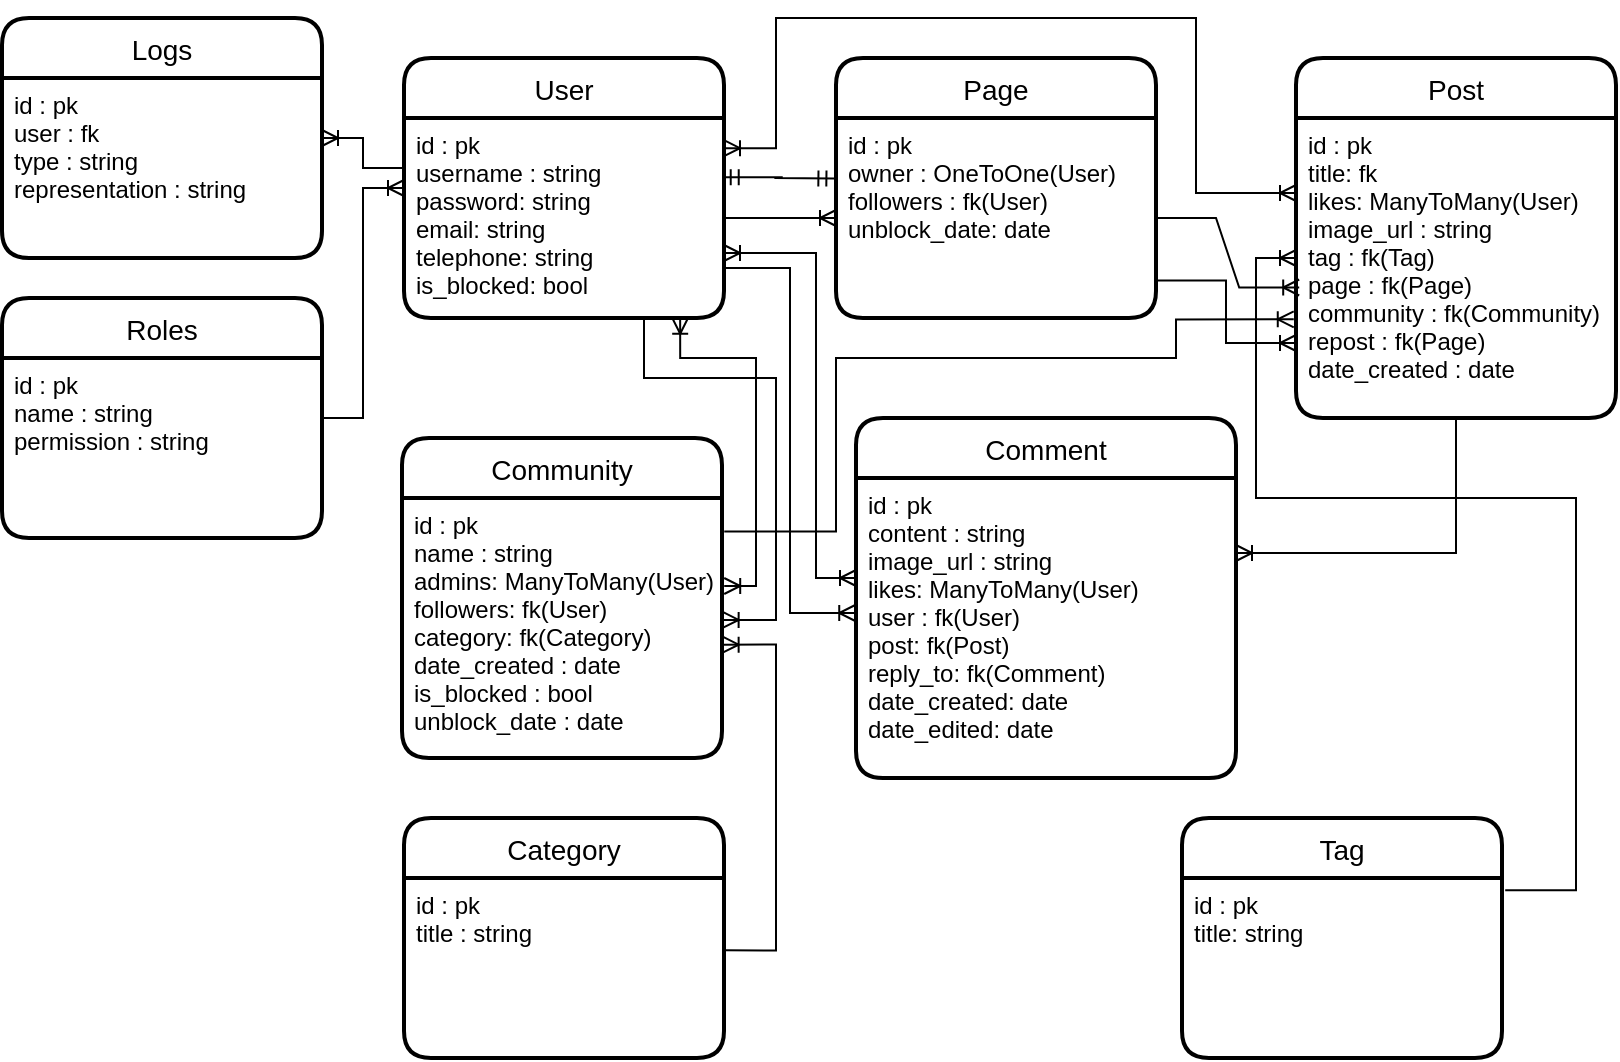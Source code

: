 <mxfile version="20.3.7" type="device"><diagram id="XRWhdD5dh1sKIbqsv5m2" name="Page-1"><mxGraphModel dx="948" dy="528" grid="1" gridSize="10" guides="1" tooltips="1" connect="1" arrows="1" fold="1" page="1" pageScale="1" pageWidth="827" pageHeight="1169" math="0" shadow="0"><root><mxCell id="0"/><mxCell id="1" parent="0"/><mxCell id="z3jiWsDiGzCiH7R7PhDD-1" value="Category" style="swimlane;childLayout=stackLayout;horizontal=1;startSize=30;horizontalStack=0;rounded=1;fontSize=14;fontStyle=0;strokeWidth=2;resizeParent=0;resizeLast=1;shadow=0;dashed=0;align=center;" parent="1" vertex="1"><mxGeometry x="211" y="420" width="160" height="120" as="geometry"><mxRectangle x="580" y="465" width="100" height="30" as="alternateBounds"/></mxGeometry></mxCell><mxCell id="z3jiWsDiGzCiH7R7PhDD-2" value="id : pk&#xA;title : string" style="align=left;strokeColor=none;fillColor=none;spacingLeft=4;fontSize=12;verticalAlign=top;resizable=0;rotatable=0;part=1;" parent="z3jiWsDiGzCiH7R7PhDD-1" vertex="1"><mxGeometry y="30" width="160" height="90" as="geometry"/></mxCell><mxCell id="z3jiWsDiGzCiH7R7PhDD-3" value="User" style="swimlane;childLayout=stackLayout;horizontal=1;startSize=30;horizontalStack=0;rounded=1;fontSize=14;fontStyle=0;strokeWidth=2;resizeParent=0;resizeLast=1;shadow=0;dashed=0;align=center;" parent="1" vertex="1"><mxGeometry x="211" y="40" width="160" height="130" as="geometry"/></mxCell><mxCell id="z3jiWsDiGzCiH7R7PhDD-4" value="id : pk&#xA;username : string&#xA;password: string&#xA;email: string&#xA;telephone: string&#xA;is_blocked: bool" style="align=left;strokeColor=none;fillColor=none;spacingLeft=4;fontSize=12;verticalAlign=top;resizable=0;rotatable=0;part=1;" parent="z3jiWsDiGzCiH7R7PhDD-3" vertex="1"><mxGeometry y="30" width="160" height="100" as="geometry"/></mxCell><mxCell id="z3jiWsDiGzCiH7R7PhDD-5" value="Roles" style="swimlane;childLayout=stackLayout;horizontal=1;startSize=30;horizontalStack=0;rounded=1;fontSize=14;fontStyle=0;strokeWidth=2;resizeParent=0;resizeLast=1;shadow=0;dashed=0;align=center;" parent="1" vertex="1"><mxGeometry x="10" y="160" width="160" height="120" as="geometry"/></mxCell><mxCell id="z3jiWsDiGzCiH7R7PhDD-6" value="id : pk&#xA;name : string&#xA;permission : string" style="align=left;strokeColor=none;fillColor=none;spacingLeft=4;fontSize=12;verticalAlign=top;resizable=0;rotatable=0;part=1;" parent="z3jiWsDiGzCiH7R7PhDD-5" vertex="1"><mxGeometry y="30" width="160" height="90" as="geometry"/></mxCell><mxCell id="z3jiWsDiGzCiH7R7PhDD-7" value="Logs" style="swimlane;childLayout=stackLayout;horizontal=1;startSize=30;horizontalStack=0;rounded=1;fontSize=14;fontStyle=0;strokeWidth=2;resizeParent=0;resizeLast=1;shadow=0;dashed=0;align=center;" parent="1" vertex="1"><mxGeometry x="10" y="20" width="160" height="120" as="geometry"/></mxCell><mxCell id="z3jiWsDiGzCiH7R7PhDD-8" value="id : pk&#xA;user : fk&#xA;type : string&#xA;representation : string" style="align=left;strokeColor=none;fillColor=none;spacingLeft=4;fontSize=12;verticalAlign=top;resizable=0;rotatable=0;part=1;" parent="z3jiWsDiGzCiH7R7PhDD-7" vertex="1"><mxGeometry y="30" width="160" height="90" as="geometry"/></mxCell><mxCell id="z3jiWsDiGzCiH7R7PhDD-9" value="Community" style="swimlane;childLayout=stackLayout;horizontal=1;startSize=30;horizontalStack=0;rounded=1;fontSize=14;fontStyle=0;strokeWidth=2;resizeParent=0;resizeLast=1;shadow=0;dashed=0;align=center;" parent="1" vertex="1"><mxGeometry x="210" y="230" width="160" height="160" as="geometry"/></mxCell><mxCell id="z3jiWsDiGzCiH7R7PhDD-10" value="id : pk&#xA;name : string&#xA;admins: ManyToMany(User)&#xA;followers: fk(User)&#xA;category: fk(Category)&#xA;date_created : date&#xA;is_blocked : bool&#xA;unblock_date : date&#xA;" style="align=left;strokeColor=none;fillColor=none;spacingLeft=4;fontSize=12;verticalAlign=top;resizable=0;rotatable=0;part=1;" parent="z3jiWsDiGzCiH7R7PhDD-9" vertex="1"><mxGeometry y="30" width="160" height="130" as="geometry"/></mxCell><mxCell id="z3jiWsDiGzCiH7R7PhDD-11" value="Tag" style="swimlane;childLayout=stackLayout;horizontal=1;startSize=30;horizontalStack=0;rounded=1;fontSize=14;fontStyle=0;strokeWidth=2;resizeParent=0;resizeLast=1;shadow=0;dashed=0;align=center;" parent="1" vertex="1"><mxGeometry x="600" y="420" width="160" height="120" as="geometry"/></mxCell><mxCell id="z3jiWsDiGzCiH7R7PhDD-12" value="id : pk&#xA;title: string" style="align=left;strokeColor=none;fillColor=none;spacingLeft=4;fontSize=12;verticalAlign=top;resizable=0;rotatable=0;part=1;" parent="z3jiWsDiGzCiH7R7PhDD-11" vertex="1"><mxGeometry y="30" width="160" height="90" as="geometry"/></mxCell><mxCell id="z3jiWsDiGzCiH7R7PhDD-13" value="Page" style="swimlane;childLayout=stackLayout;horizontal=1;startSize=30;horizontalStack=0;rounded=1;fontSize=14;fontStyle=0;strokeWidth=2;resizeParent=0;resizeLast=1;shadow=0;dashed=0;align=center;" parent="1" vertex="1"><mxGeometry x="427" y="40" width="160" height="130" as="geometry"/></mxCell><mxCell id="z3jiWsDiGzCiH7R7PhDD-14" value="id : pk&#xA;owner : OneToOne(User)&#xA;followers : fk(User)&#xA;unblock_date: date" style="align=left;strokeColor=none;fillColor=none;spacingLeft=4;fontSize=12;verticalAlign=top;resizable=0;rotatable=0;part=1;" parent="z3jiWsDiGzCiH7R7PhDD-13" vertex="1"><mxGeometry y="30" width="160" height="100" as="geometry"/></mxCell><mxCell id="z3jiWsDiGzCiH7R7PhDD-15" value="Comment" style="swimlane;childLayout=stackLayout;horizontal=1;startSize=30;horizontalStack=0;rounded=1;fontSize=14;fontStyle=0;strokeWidth=2;resizeParent=0;resizeLast=1;shadow=0;dashed=0;align=center;" parent="1" vertex="1"><mxGeometry x="437" y="220" width="190" height="180" as="geometry"/></mxCell><mxCell id="z3jiWsDiGzCiH7R7PhDD-16" value="id : pk&#xA;content : string&#xA;image_url : string&#xA;likes: ManyToMany(User)&#xA;user : fk(User)&#xA;post: fk(Post)&#xA;reply_to: fk(Comment)&#xA;date_created: date&#xA;date_edited: date&#xA;" style="align=left;strokeColor=none;fillColor=none;spacingLeft=4;fontSize=12;verticalAlign=top;resizable=0;rotatable=0;part=1;" parent="z3jiWsDiGzCiH7R7PhDD-15" vertex="1"><mxGeometry y="30" width="190" height="150" as="geometry"/></mxCell><mxCell id="z3jiWsDiGzCiH7R7PhDD-17" value="Post" style="swimlane;childLayout=stackLayout;horizontal=1;startSize=30;horizontalStack=0;rounded=1;fontSize=14;fontStyle=0;strokeWidth=2;resizeParent=0;resizeLast=1;shadow=0;dashed=0;align=center;" parent="1" vertex="1"><mxGeometry x="657" y="40" width="160" height="180" as="geometry"/></mxCell><mxCell id="z3jiWsDiGzCiH7R7PhDD-18" value="id : pk&#xA;title: fk&#xA;likes: ManyToMany(User)&#xA;image_url : string&#xA;tag : fk(Tag)&#xA;page : fk(Page)&#xA;community : fk(Community)&#xA;repost : fk(Page)&#xA;date_created : date&#xA;" style="align=left;strokeColor=none;fillColor=none;spacingLeft=4;fontSize=12;verticalAlign=top;resizable=0;rotatable=0;part=1;" parent="z3jiWsDiGzCiH7R7PhDD-17" vertex="1"><mxGeometry y="30" width="160" height="150" as="geometry"/></mxCell><mxCell id="z3jiWsDiGzCiH7R7PhDD-31" value="" style="edgeStyle=entityRelationEdgeStyle;fontSize=12;html=1;endArrow=ERmandOne;startArrow=ERmandOne;rounded=0;entryX=-0.005;entryY=0.303;entryDx=0;entryDy=0;entryPerimeter=0;exitX=0.996;exitY=0.296;exitDx=0;exitDy=0;exitPerimeter=0;" parent="1" source="z3jiWsDiGzCiH7R7PhDD-4" target="z3jiWsDiGzCiH7R7PhDD-14" edge="1"><mxGeometry width="100" height="100" relative="1" as="geometry"><mxPoint x="377" y="100" as="sourcePoint"/><mxPoint x="427" y="100" as="targetPoint"/></mxGeometry></mxCell><mxCell id="z3jiWsDiGzCiH7R7PhDD-35" value="" style="edgeStyle=orthogonalEdgeStyle;fontSize=12;html=1;endArrow=ERoneToMany;rounded=0;" parent="1" source="z3jiWsDiGzCiH7R7PhDD-5" target="z3jiWsDiGzCiH7R7PhDD-3" edge="1"><mxGeometry width="100" height="100" relative="1" as="geometry"><mxPoint x="370" y="200" as="sourcePoint"/><mxPoint x="470" y="100" as="targetPoint"/></mxGeometry></mxCell><mxCell id="z3jiWsDiGzCiH7R7PhDD-36" value="" style="edgeStyle=orthogonalEdgeStyle;fontSize=12;html=1;endArrow=ERoneToMany;rounded=0;exitX=0;exitY=0.25;exitDx=0;exitDy=0;" parent="1" source="z3jiWsDiGzCiH7R7PhDD-4" target="z3jiWsDiGzCiH7R7PhDD-7" edge="1"><mxGeometry width="100" height="100" relative="1" as="geometry"><mxPoint x="370" y="300" as="sourcePoint"/><mxPoint x="470" y="200" as="targetPoint"/></mxGeometry></mxCell><mxCell id="z3jiWsDiGzCiH7R7PhDD-39" value="" style="edgeStyle=orthogonalEdgeStyle;fontSize=12;html=1;endArrow=ERoneToMany;rounded=0;exitX=1.005;exitY=0.402;exitDx=0;exitDy=0;entryX=1.002;entryY=0.564;entryDx=0;entryDy=0;entryPerimeter=0;exitPerimeter=0;" parent="1" source="z3jiWsDiGzCiH7R7PhDD-2" target="z3jiWsDiGzCiH7R7PhDD-10" edge="1"><mxGeometry width="100" height="100" relative="1" as="geometry"><mxPoint x="327" y="510" as="sourcePoint"/><mxPoint x="427" y="410" as="targetPoint"/><Array as="points"><mxPoint x="397" y="486"/><mxPoint x="397" y="333"/></Array></mxGeometry></mxCell><mxCell id="VVp5qdtpRzsBRn-JzfYg-3" value="" style="edgeStyle=entityRelationEdgeStyle;fontSize=12;html=1;endArrow=ERoneToMany;rounded=0;exitX=1;exitY=0.5;exitDx=0;exitDy=0;entryX=0;entryY=0.5;entryDx=0;entryDy=0;" edge="1" parent="1" source="z3jiWsDiGzCiH7R7PhDD-4" target="z3jiWsDiGzCiH7R7PhDD-14"><mxGeometry width="100" height="100" relative="1" as="geometry"><mxPoint x="370" y="295" as="sourcePoint"/><mxPoint x="449" y="170" as="targetPoint"/></mxGeometry></mxCell><mxCell id="VVp5qdtpRzsBRn-JzfYg-4" value="" style="edgeStyle=orthogonalEdgeStyle;fontSize=12;html=1;endArrow=ERoneToMany;rounded=0;exitX=1;exitY=0.75;exitDx=0;exitDy=0;startArrow=ERoneToMany;startFill=0;" edge="1" parent="1" source="z3jiWsDiGzCiH7R7PhDD-3"><mxGeometry width="100" height="100" relative="1" as="geometry"><mxPoint x="434" y="240" as="sourcePoint"/><mxPoint x="437" y="300" as="targetPoint"/><Array as="points"><mxPoint x="417" y="138"/><mxPoint x="417" y="300"/></Array></mxGeometry></mxCell><mxCell id="VVp5qdtpRzsBRn-JzfYg-5" value="" style="edgeStyle=orthogonalEdgeStyle;fontSize=12;html=1;endArrow=ERoneToMany;rounded=0;exitX=1;exitY=0.75;exitDx=0;exitDy=0;entryX=-0.002;entryY=0.45;entryDx=0;entryDy=0;entryPerimeter=0;" edge="1" parent="1" source="z3jiWsDiGzCiH7R7PhDD-4" target="z3jiWsDiGzCiH7R7PhDD-16"><mxGeometry width="100" height="100" relative="1" as="geometry"><mxPoint x="114" y="340" as="sourcePoint"/><mxPoint x="67" y="390" as="targetPoint"/></mxGeometry></mxCell><mxCell id="VVp5qdtpRzsBRn-JzfYg-6" value="" style="edgeStyle=orthogonalEdgeStyle;fontSize=12;html=1;endArrow=ERoneToMany;rounded=0;entryX=1;entryY=0.25;entryDx=0;entryDy=0;" edge="1" parent="1" target="z3jiWsDiGzCiH7R7PhDD-16"><mxGeometry width="100" height="100" relative="1" as="geometry"><mxPoint x="737" y="220" as="sourcePoint"/><mxPoint x="77" y="400" as="targetPoint"/><Array as="points"><mxPoint x="737" y="220"/><mxPoint x="737" y="288"/></Array></mxGeometry></mxCell><mxCell id="VVp5qdtpRzsBRn-JzfYg-7" value="" style="edgeStyle=entityRelationEdgeStyle;fontSize=12;html=1;endArrow=ERoneToMany;rounded=0;exitX=1;exitY=0.5;exitDx=0;exitDy=0;entryX=0.01;entryY=0.565;entryDx=0;entryDy=0;entryPerimeter=0;" edge="1" parent="1" source="z3jiWsDiGzCiH7R7PhDD-14" target="z3jiWsDiGzCiH7R7PhDD-18"><mxGeometry width="100" height="100" relative="1" as="geometry"><mxPoint x="134" y="360" as="sourcePoint"/><mxPoint x="87" y="410" as="targetPoint"/></mxGeometry></mxCell><mxCell id="VVp5qdtpRzsBRn-JzfYg-8" value="" style="edgeStyle=orthogonalEdgeStyle;fontSize=12;html=1;endArrow=ERoneToMany;rounded=0;exitX=1;exitY=0.151;exitDx=0;exitDy=0;exitPerimeter=0;entryX=0;entryY=0.25;entryDx=0;entryDy=0;elbow=vertical;startArrow=ERoneToMany;startFill=0;" edge="1" parent="1" source="z3jiWsDiGzCiH7R7PhDD-4" target="z3jiWsDiGzCiH7R7PhDD-18"><mxGeometry width="100" height="100" relative="1" as="geometry"><mxPoint x="144" y="370" as="sourcePoint"/><mxPoint x="97" y="420" as="targetPoint"/><Array as="points"><mxPoint x="397" y="85"/><mxPoint x="397" y="20"/><mxPoint x="607" y="20"/><mxPoint x="607" y="108"/></Array></mxGeometry></mxCell><mxCell id="VVp5qdtpRzsBRn-JzfYg-9" value="" style="edgeStyle=orthogonalEdgeStyle;fontSize=12;html=1;endArrow=ERoneToMany;rounded=0;exitX=1.01;exitY=0.068;exitDx=0;exitDy=0;exitPerimeter=0;" edge="1" parent="1" source="z3jiWsDiGzCiH7R7PhDD-12"><mxGeometry width="100" height="100" relative="1" as="geometry"><mxPoint x="154" y="380" as="sourcePoint"/><mxPoint x="657" y="140" as="targetPoint"/><Array as="points"><mxPoint x="797" y="456"/><mxPoint x="797" y="260"/><mxPoint x="637" y="260"/><mxPoint x="637" y="140"/></Array></mxGeometry></mxCell><mxCell id="VVp5qdtpRzsBRn-JzfYg-10" value="" style="edgeStyle=orthogonalEdgeStyle;fontSize=12;html=1;endArrow=ERoneToMany;rounded=0;exitX=1.007;exitY=0.129;exitDx=0;exitDy=0;exitPerimeter=0;entryX=-0.007;entryY=0.671;entryDx=0;entryDy=0;entryPerimeter=0;" edge="1" parent="1" source="z3jiWsDiGzCiH7R7PhDD-10" target="z3jiWsDiGzCiH7R7PhDD-18"><mxGeometry width="100" height="100" relative="1" as="geometry"><mxPoint x="70.5" y="310" as="sourcePoint"/><mxPoint x="23.5" y="360" as="targetPoint"/><Array as="points"><mxPoint x="427" y="277"/><mxPoint x="427" y="190"/><mxPoint x="597" y="190"/><mxPoint x="597" y="171"/></Array></mxGeometry></mxCell><mxCell id="VVp5qdtpRzsBRn-JzfYg-12" value="" style="edgeStyle=orthogonalEdgeStyle;fontSize=12;html=1;endArrow=ERoneToMany;rounded=0;exitX=0.995;exitY=0.813;exitDx=0;exitDy=0;exitPerimeter=0;entryX=0;entryY=0.75;entryDx=0;entryDy=0;" edge="1" parent="1" source="z3jiWsDiGzCiH7R7PhDD-14" target="z3jiWsDiGzCiH7R7PhDD-18"><mxGeometry width="100" height="100" relative="1" as="geometry"><mxPoint x="80.5" y="320" as="sourcePoint"/><mxPoint x="33.5" y="370" as="targetPoint"/></mxGeometry></mxCell><mxCell id="VVp5qdtpRzsBRn-JzfYg-13" value="" style="edgeStyle=orthogonalEdgeStyle;fontSize=12;html=1;endArrow=ERoneToMany;rounded=0;exitX=0.75;exitY=1;exitDx=0;exitDy=0;entryX=1.002;entryY=0.469;entryDx=0;entryDy=0;entryPerimeter=0;" edge="1" parent="1" source="z3jiWsDiGzCiH7R7PhDD-3" target="z3jiWsDiGzCiH7R7PhDD-10"><mxGeometry width="100" height="100" relative="1" as="geometry"><mxPoint x="90.5" y="330" as="sourcePoint"/><mxPoint x="43.5" y="380" as="targetPoint"/><Array as="points"><mxPoint x="331" y="200"/><mxPoint x="397" y="200"/><mxPoint x="397" y="321"/></Array></mxGeometry></mxCell><mxCell id="VVp5qdtpRzsBRn-JzfYg-14" value="" style="edgeStyle=orthogonalEdgeStyle;fontSize=12;html=1;endArrow=ERoneToMany;rounded=0;exitX=0.863;exitY=0.999;exitDx=0;exitDy=0;exitPerimeter=0;entryX=1.007;entryY=0.342;entryDx=0;entryDy=0;startArrow=ERoneToMany;startFill=0;entryPerimeter=0;" edge="1" parent="1" source="z3jiWsDiGzCiH7R7PhDD-4" target="z3jiWsDiGzCiH7R7PhDD-10"><mxGeometry width="100" height="100" relative="1" as="geometry"><mxPoint x="100.5" y="340" as="sourcePoint"/><mxPoint x="53.5" y="390" as="targetPoint"/><Array as="points"><mxPoint x="349" y="190"/><mxPoint x="387" y="190"/><mxPoint x="387" y="304"/><mxPoint x="371" y="304"/></Array></mxGeometry></mxCell></root></mxGraphModel></diagram></mxfile>